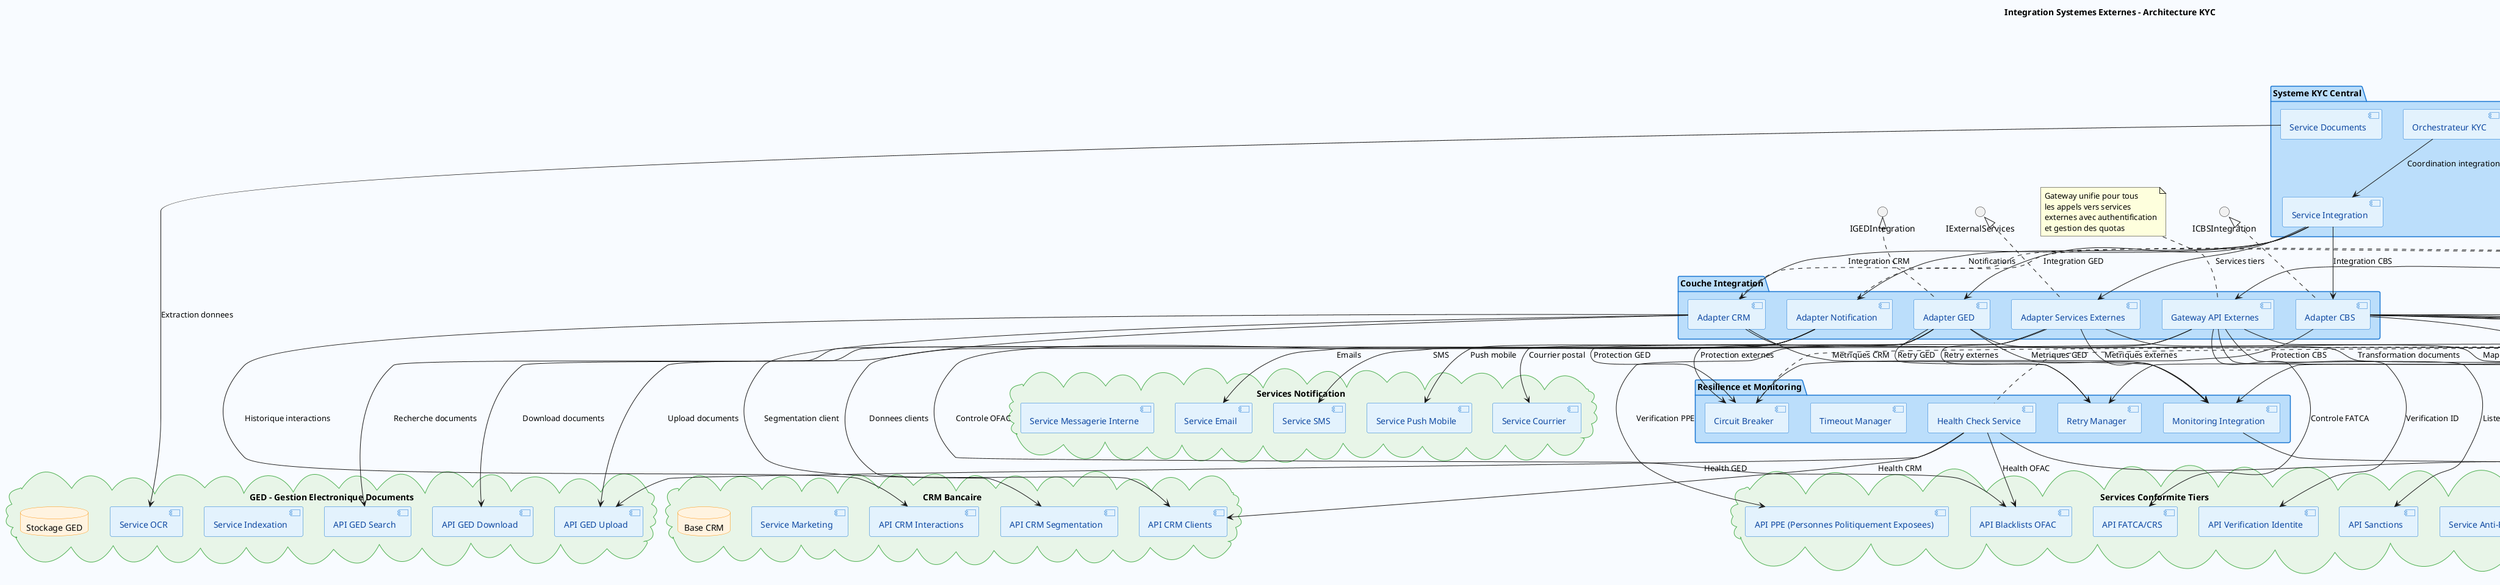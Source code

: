 @startuml IntegrationExterneKYC
skinparam backgroundColor #F8FBFF
skinparam componentStyle uml2
skinparam component {
    BackgroundColor #E3F2FD
    BorderColor #1976D2
    FontColor #0D47A1
}
skinparam package {
    BackgroundColor #BBDEFB
    BorderColor #1976D2
}
skinparam cloud {
    BackgroundColor #E8F5E8
    BorderColor #4CAF50
}
skinparam database {
    BackgroundColor #FFF3E0
    BorderColor #FF8F00
}

title Integration Systemes Externes - Architecture KYC

' === COEUR KYC ===
package "Systeme KYC Central" {
    [Orchestrateur KYC] as KYCCore
    [Service Controles] as ControlService
    [Service Documents] as DocService
    [Service Validation] as ValidationService
    [Service Integration] as IntegrationService
}

' === COUCHE INTEGRATION ===
package "Couche Integration" {
    [Adapter CBS] as CBSAdapter
    [Adapter GED] as GEDAdapter
    [Adapter Services Externes] as ExternalAdapter
    [Adapter CRM] as CRMAdapter
    [Adapter Notification] as NotificationAdapter
    [Gateway API Externes] as ExternalGateway
}

' === SERVICES DE TRANSFORMATION ===
package "Services Transformation" {
    [Transformateur CBS] as CBSTransform
    [Transformateur Documents] as DocTransform
    [Transformateur Donnees Client] as ClientTransform
    [Service Mapping] as MappingService
    [Service Validation Format] as FormatValidator
}

' === GESTION ERREURS ET RESILIENCE ===
package "Resilience et Monitoring" {
    [Circuit Breaker] as CircuitBreaker
    [Retry Manager] as RetryManager
    [Timeout Manager] as TimeoutManager
    [Health Check Service] as HealthCheck
    [Monitoring Integration] as IntegrationMonitoring
}

' === CBS (CORE BANKING SYSTEM) ===
cloud "CBS - Core Banking System" {
    [API CBS Comptes] as CBSAccounts
    [API CBS Operations] as CBSOperations
    [API CBS Clients] as CBSClients
    [Service Authentification CBS] as CBSAuth
    database "Base CBS" as CBSDatabase
}

' === GED (GESTION ELECTRONIQUE DOCUMENTS) ===
cloud "GED - Gestion Electronique Documents" {
    [API GED Upload] as GEDUpload
    [API GED Download] as GEDDownload
    [API GED Search] as GEDSearch
    [Service Indexation] as GEDIndexing
    [Service OCR] as GEDOCR
    database "Stockage GED" as GEDStorage
}

' === SERVICES TIERS CONFORMITE ===
cloud "Services Conformite Tiers" {
    [API Blacklists OFAC] as OFACApi
    [API PPE (Personnes Politiquement Exposees)] as PPEApi
    [API FATCA/CRS] as FATCAApi
    [API Verification Identite] as IDCheckApi
    [API Sanctions] as SanctionsApi
    [Service Anti-Blanchiment] as AMLService
}

' === CRM BANCAIRE ===
cloud "CRM Bancaire" {
    [API CRM Clients] as CRMClients
    [API CRM Interactions] as CRMInteractions
    [API CRM Segmentation] as CRMSegmentation
    [Service Marketing] as CRMMarketing
    database "Base CRM" as CRMDatabase
}

' === SERVICES NOTIFICATION ===
cloud "Services Notification" {
    [Service Email] as EmailService
    [Service SMS] as SMSService
    [Service Push Mobile] as PushService
    [Service Courrier] as MailService
    [Service Messagerie Interne] as InternalMsg
}

' === REPORTING ET ANALYTICS ===
cloud "Reporting et Analytics" {
    [Service Reporting Reglementaire] as RegulatoryReporting
    [Analytics KYC] as KYCAnalytics
    [Dashboard Operationnel] as OpsDashboard
    [Service Export] as ExportService
    database "Data Warehouse" as DataWarehouse
}

' === CONNEXIONS PRINCIPALES ===
KYCCore --> IntegrationService : Coordination integrations
IntegrationService --> CBSAdapter : Integration CBS
IntegrationService --> GEDAdapter : Integration GED
IntegrationService --> ExternalAdapter : Services tiers
IntegrationService --> CRMAdapter : Integration CRM
IntegrationService --> NotificationAdapter : Notifications

' === ADAPTERS VERS TRANSFORMATEURS ===
CBSAdapter --> CBSTransform : Transformation donnees
GEDAdapter --> DocTransform : Transformation documents
CRMAdapter --> ClientTransform : Transformation client
ExternalAdapter --> MappingService : Mapping formats

' === RESILIENCE ===
CBSAdapter --> CircuitBreaker : Protection CBS
GEDAdapter --> CircuitBreaker : Protection GED
ExternalAdapter --> CircuitBreaker : Protection externes
CBSAdapter --> RetryManager : Retry CBS
GEDAdapter --> RetryManager : Retry GED
ExternalAdapter --> RetryManager : Retry externes

' === MONITORING ===
CBSAdapter --> IntegrationMonitoring : Metriques CBS
GEDAdapter --> IntegrationMonitoring : Metriques GED
ExternalAdapter --> IntegrationMonitoring : Metriques externes
CRMAdapter --> IntegrationMonitoring : Metriques CRM

' === CONNEXIONS CBS ===
CBSAdapter --> CBSAuth : Authentification
CBSAdapter --> CBSAccounts : Gestion comptes
CBSAdapter --> CBSOperations : Operations bancaires
CBSAdapter --> CBSClients : Donnees clients

' === CONNEXIONS GED ===
GEDAdapter --> GEDUpload : Upload documents
GEDAdapter --> GEDDownload : Download documents
GEDAdapter --> GEDSearch : Recherche documents
DocService --> GEDOCR : Extraction donnees

' === CONNEXIONS SERVICES TIERS ===
ExternalGateway --> OFACApi : Controle OFAC
ExternalGateway --> PPEApi : Verification PPE
ExternalGateway --> FATCAApi : Controle FATCA
ExternalGateway --> IDCheckApi : Verification ID
ExternalGateway --> SanctionsApi : Listes sanctions
ExternalGateway --> AMLService : Anti-blanchiment

ControlService --> ExternalGateway : Controles externes

' === CONNEXIONS CRM ===
CRMAdapter --> CRMClients : Donnees clients
CRMAdapter --> CRMInteractions : Historique interactions
CRMAdapter --> CRMSegmentation : Segmentation client

' === CONNEXIONS NOTIFICATION ===
NotificationAdapter --> EmailService : Emails
NotificationAdapter --> SMSService : SMS
NotificationAdapter --> PushService : Push mobile
NotificationAdapter --> MailService : Courrier postal

' === CONNEXIONS REPORTING ===
ValidationService --> RegulatoryReporting : Rapports reglementaires
KYCCore --> KYCAnalytics : Analytics KYC
IntegrationMonitoring --> OpsDashboard : Dashboard ops

' === HEALTH CHECKS ===
HealthCheck --> CBSAccounts : Health CBS
HealthCheck --> GEDUpload : Health GED
HealthCheck --> OFACApi : Health OFAC
HealthCheck --> CRMClients : Health CRM

' === INTERFACES ===
interface "ICBSIntegration" as ICBSInteg
interface "IGEDIntegration" as IGEDInteg
interface "IExternalServices" as IExternal
interface "ICRMIntegration" as ICRMInteg
interface "INotificationService" as INotif

CBSAdapter .up.|> ICBSInteg
GEDAdapter .up.|> IGEDInteg
ExternalAdapter .up.|> IExternal
CRMAdapter .up.|> ICRMInteg
NotificationAdapter .up.|> INotif

note top of ExternalGateway
  Gateway unifie pour tous
  les appels vers services
  externes avec authentification
  et gestion des quotas
end note

note right of CircuitBreaker
  Protection contre les pannes
  en cascade avec fallback
  et recuperation automatique
end note

note bottom of "Services Transformation"
  Transformation et validation
  des formats de donnees entre
  systemes heterogenes
end note

note left of HealthCheck
  Surveillance continue de
  la disponibilite des
  systemes externes
end note

@enduml
